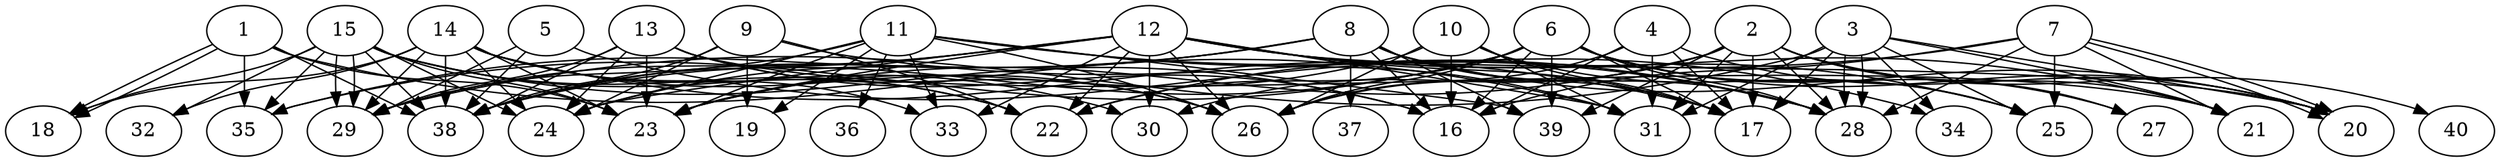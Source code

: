 // DAG automatically generated by daggen at Thu Oct  3 14:06:49 2019
// ./daggen --dot -n 40 --ccr 0.5 --fat 0.9 --regular 0.5 --density 0.6 --mindata 5242880 --maxdata 52428800 
digraph G {
  1 [size="14706688", alpha="0.01", expect_size="7353344"] 
  1 -> 18 [size ="7353344"]
  1 -> 18 [size ="7353344"]
  1 -> 23 [size ="7353344"]
  1 -> 31 [size ="7353344"]
  1 -> 35 [size ="7353344"]
  1 -> 38 [size ="7353344"]
  2 [size="23656448", alpha="0.11", expect_size="11828224"] 
  2 -> 17 [size ="11828224"]
  2 -> 21 [size ="11828224"]
  2 -> 23 [size ="11828224"]
  2 -> 26 [size ="11828224"]
  2 -> 27 [size ="11828224"]
  2 -> 28 [size ="11828224"]
  2 -> 30 [size ="11828224"]
  2 -> 31 [size ="11828224"]
  2 -> 39 [size ="11828224"]
  2 -> 40 [size ="11828224"]
  3 [size="53426176", alpha="0.01", expect_size="26713088"] 
  3 -> 17 [size ="26713088"]
  3 -> 20 [size ="26713088"]
  3 -> 21 [size ="26713088"]
  3 -> 25 [size ="26713088"]
  3 -> 28 [size ="26713088"]
  3 -> 28 [size ="26713088"]
  3 -> 29 [size ="26713088"]
  3 -> 31 [size ="26713088"]
  3 -> 34 [size ="26713088"]
  4 [size="52629504", alpha="0.14", expect_size="26314752"] 
  4 -> 16 [size ="26314752"]
  4 -> 17 [size ="26314752"]
  4 -> 20 [size ="26314752"]
  4 -> 26 [size ="26314752"]
  4 -> 31 [size ="26314752"]
  5 [size="97040384", alpha="0.08", expect_size="48520192"] 
  5 -> 28 [size ="48520192"]
  5 -> 29 [size ="48520192"]
  5 -> 38 [size ="48520192"]
  6 [size="102203392", alpha="0.19", expect_size="51101696"] 
  6 -> 16 [size ="51101696"]
  6 -> 17 [size ="51101696"]
  6 -> 20 [size ="51101696"]
  6 -> 22 [size ="51101696"]
  6 -> 25 [size ="51101696"]
  6 -> 26 [size ="51101696"]
  6 -> 27 [size ="51101696"]
  6 -> 28 [size ="51101696"]
  6 -> 35 [size ="51101696"]
  6 -> 38 [size ="51101696"]
  6 -> 39 [size ="51101696"]
  7 [size="73910272", alpha="0.04", expect_size="36955136"] 
  7 -> 16 [size ="36955136"]
  7 -> 20 [size ="36955136"]
  7 -> 20 [size ="36955136"]
  7 -> 21 [size ="36955136"]
  7 -> 22 [size ="36955136"]
  7 -> 25 [size ="36955136"]
  7 -> 28 [size ="36955136"]
  8 [size="33959936", alpha="0.01", expect_size="16979968"] 
  8 -> 16 [size ="16979968"]
  8 -> 17 [size ="16979968"]
  8 -> 20 [size ="16979968"]
  8 -> 24 [size ="16979968"]
  8 -> 28 [size ="16979968"]
  8 -> 35 [size ="16979968"]
  8 -> 37 [size ="16979968"]
  8 -> 38 [size ="16979968"]
  8 -> 39 [size ="16979968"]
  9 [size="61595648", alpha="0.07", expect_size="30797824"] 
  9 -> 19 [size ="30797824"]
  9 -> 22 [size ="30797824"]
  9 -> 24 [size ="30797824"]
  9 -> 28 [size ="30797824"]
  9 -> 38 [size ="30797824"]
  10 [size="19499008", alpha="0.09", expect_size="9749504"] 
  10 -> 16 [size ="9749504"]
  10 -> 17 [size ="9749504"]
  10 -> 23 [size ="9749504"]
  10 -> 25 [size ="9749504"]
  10 -> 26 [size ="9749504"]
  10 -> 31 [size ="9749504"]
  11 [size="65007616", alpha="0.14", expect_size="32503808"] 
  11 -> 19 [size ="32503808"]
  11 -> 23 [size ="32503808"]
  11 -> 24 [size ="32503808"]
  11 -> 26 [size ="32503808"]
  11 -> 29 [size ="32503808"]
  11 -> 31 [size ="32503808"]
  11 -> 33 [size ="32503808"]
  11 -> 34 [size ="32503808"]
  11 -> 36 [size ="32503808"]
  11 -> 39 [size ="32503808"]
  12 [size="71686144", alpha="0.14", expect_size="35843072"] 
  12 -> 17 [size ="35843072"]
  12 -> 20 [size ="35843072"]
  12 -> 21 [size ="35843072"]
  12 -> 22 [size ="35843072"]
  12 -> 23 [size ="35843072"]
  12 -> 24 [size ="35843072"]
  12 -> 25 [size ="35843072"]
  12 -> 26 [size ="35843072"]
  12 -> 29 [size ="35843072"]
  12 -> 30 [size ="35843072"]
  12 -> 31 [size ="35843072"]
  12 -> 33 [size ="35843072"]
  12 -> 38 [size ="35843072"]
  13 [size="26980352", alpha="0.11", expect_size="13490176"] 
  13 -> 16 [size ="13490176"]
  13 -> 21 [size ="13490176"]
  13 -> 23 [size ="13490176"]
  13 -> 24 [size ="13490176"]
  13 -> 26 [size ="13490176"]
  13 -> 29 [size ="13490176"]
  13 -> 38 [size ="13490176"]
  14 [size="32106496", alpha="0.08", expect_size="16053248"] 
  14 -> 17 [size ="16053248"]
  14 -> 18 [size ="16053248"]
  14 -> 22 [size ="16053248"]
  14 -> 23 [size ="16053248"]
  14 -> 24 [size ="16053248"]
  14 -> 26 [size ="16053248"]
  14 -> 29 [size ="16053248"]
  14 -> 32 [size ="16053248"]
  14 -> 33 [size ="16053248"]
  14 -> 38 [size ="16053248"]
  15 [size="99674112", alpha="0.07", expect_size="49837056"] 
  15 -> 16 [size ="49837056"]
  15 -> 18 [size ="49837056"]
  15 -> 22 [size ="49837056"]
  15 -> 23 [size ="49837056"]
  15 -> 24 [size ="49837056"]
  15 -> 29 [size ="49837056"]
  15 -> 29 [size ="49837056"]
  15 -> 30 [size ="49837056"]
  15 -> 32 [size ="49837056"]
  15 -> 35 [size ="49837056"]
  15 -> 38 [size ="49837056"]
  16 [size="43720704", alpha="0.05", expect_size="21860352"] 
  17 [size="39081984", alpha="0.14", expect_size="19540992"] 
  18 [size="60217344", alpha="0.19", expect_size="30108672"] 
  19 [size="63383552", alpha="0.15", expect_size="31691776"] 
  20 [size="97251328", alpha="0.12", expect_size="48625664"] 
  21 [size="43804672", alpha="0.11", expect_size="21902336"] 
  22 [size="15116288", alpha="0.13", expect_size="7558144"] 
  23 [size="80140288", alpha="0.04", expect_size="40070144"] 
  24 [size="38254592", alpha="0.03", expect_size="19127296"] 
  25 [size="74078208", alpha="0.01", expect_size="37039104"] 
  26 [size="104847360", alpha="0.19", expect_size="52423680"] 
  27 [size="32612352", alpha="0.10", expect_size="16306176"] 
  28 [size="100995072", alpha="0.06", expect_size="50497536"] 
  29 [size="94357504", alpha="0.12", expect_size="47178752"] 
  30 [size="68505600", alpha="0.01", expect_size="34252800"] 
  31 [size="33052672", alpha="0.01", expect_size="16526336"] 
  32 [size="86597632", alpha="0.14", expect_size="43298816"] 
  33 [size="53565440", alpha="0.11", expect_size="26782720"] 
  34 [size="71270400", alpha="0.12", expect_size="35635200"] 
  35 [size="87484416", alpha="0.12", expect_size="43742208"] 
  36 [size="94390272", alpha="0.20", expect_size="47195136"] 
  37 [size="89337856", alpha="0.13", expect_size="44668928"] 
  38 [size="41377792", alpha="0.17", expect_size="20688896"] 
  39 [size="68358144", alpha="0.12", expect_size="34179072"] 
  40 [size="32645120", alpha="0.05", expect_size="16322560"] 
}

